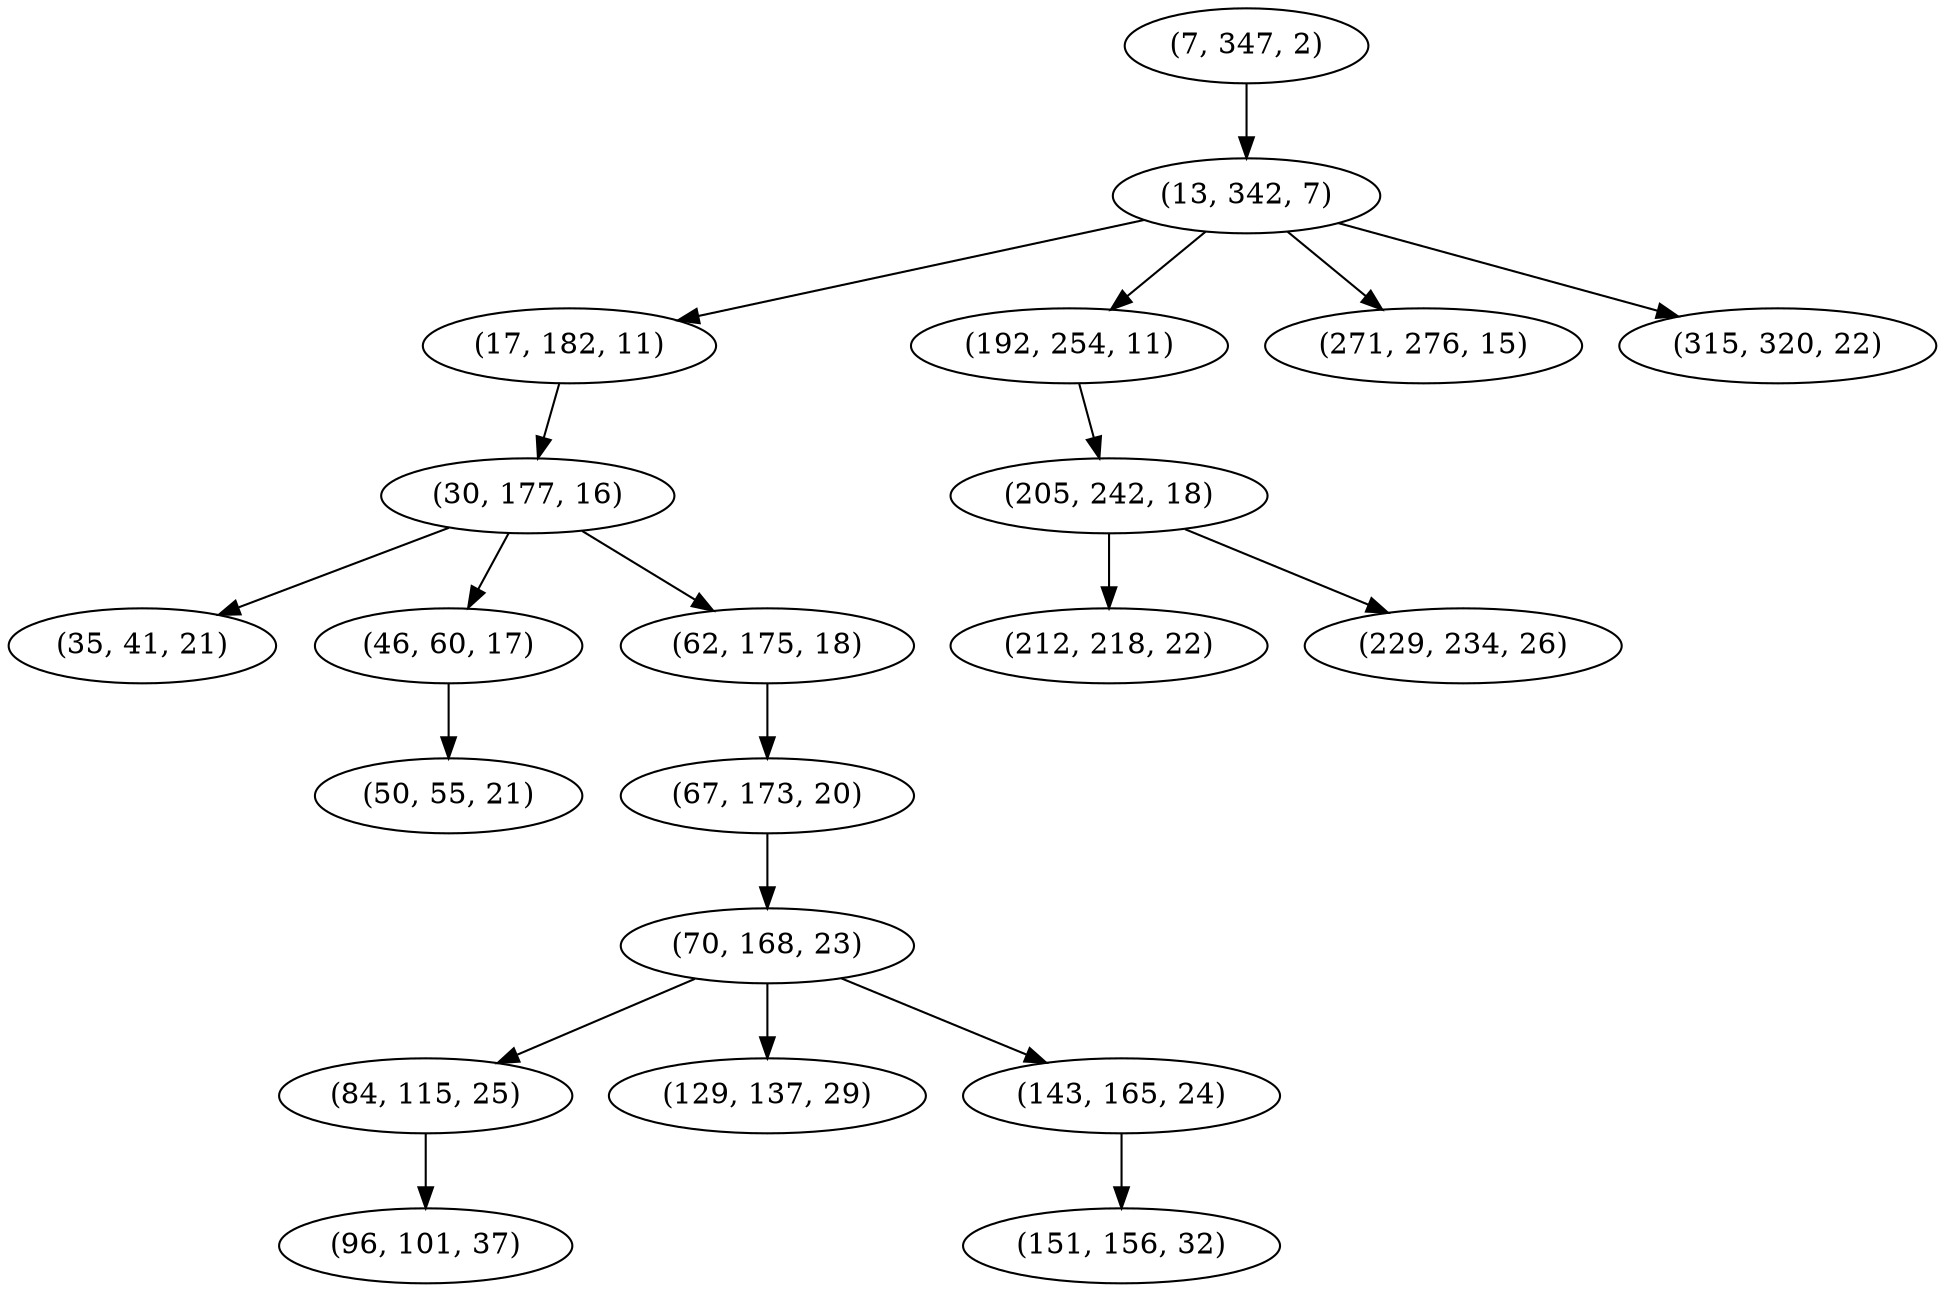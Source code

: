 digraph tree {
    "(7, 347, 2)";
    "(13, 342, 7)";
    "(17, 182, 11)";
    "(30, 177, 16)";
    "(35, 41, 21)";
    "(46, 60, 17)";
    "(50, 55, 21)";
    "(62, 175, 18)";
    "(67, 173, 20)";
    "(70, 168, 23)";
    "(84, 115, 25)";
    "(96, 101, 37)";
    "(129, 137, 29)";
    "(143, 165, 24)";
    "(151, 156, 32)";
    "(192, 254, 11)";
    "(205, 242, 18)";
    "(212, 218, 22)";
    "(229, 234, 26)";
    "(271, 276, 15)";
    "(315, 320, 22)";
    "(7, 347, 2)" -> "(13, 342, 7)";
    "(13, 342, 7)" -> "(17, 182, 11)";
    "(13, 342, 7)" -> "(192, 254, 11)";
    "(13, 342, 7)" -> "(271, 276, 15)";
    "(13, 342, 7)" -> "(315, 320, 22)";
    "(17, 182, 11)" -> "(30, 177, 16)";
    "(30, 177, 16)" -> "(35, 41, 21)";
    "(30, 177, 16)" -> "(46, 60, 17)";
    "(30, 177, 16)" -> "(62, 175, 18)";
    "(46, 60, 17)" -> "(50, 55, 21)";
    "(62, 175, 18)" -> "(67, 173, 20)";
    "(67, 173, 20)" -> "(70, 168, 23)";
    "(70, 168, 23)" -> "(84, 115, 25)";
    "(70, 168, 23)" -> "(129, 137, 29)";
    "(70, 168, 23)" -> "(143, 165, 24)";
    "(84, 115, 25)" -> "(96, 101, 37)";
    "(143, 165, 24)" -> "(151, 156, 32)";
    "(192, 254, 11)" -> "(205, 242, 18)";
    "(205, 242, 18)" -> "(212, 218, 22)";
    "(205, 242, 18)" -> "(229, 234, 26)";
}
